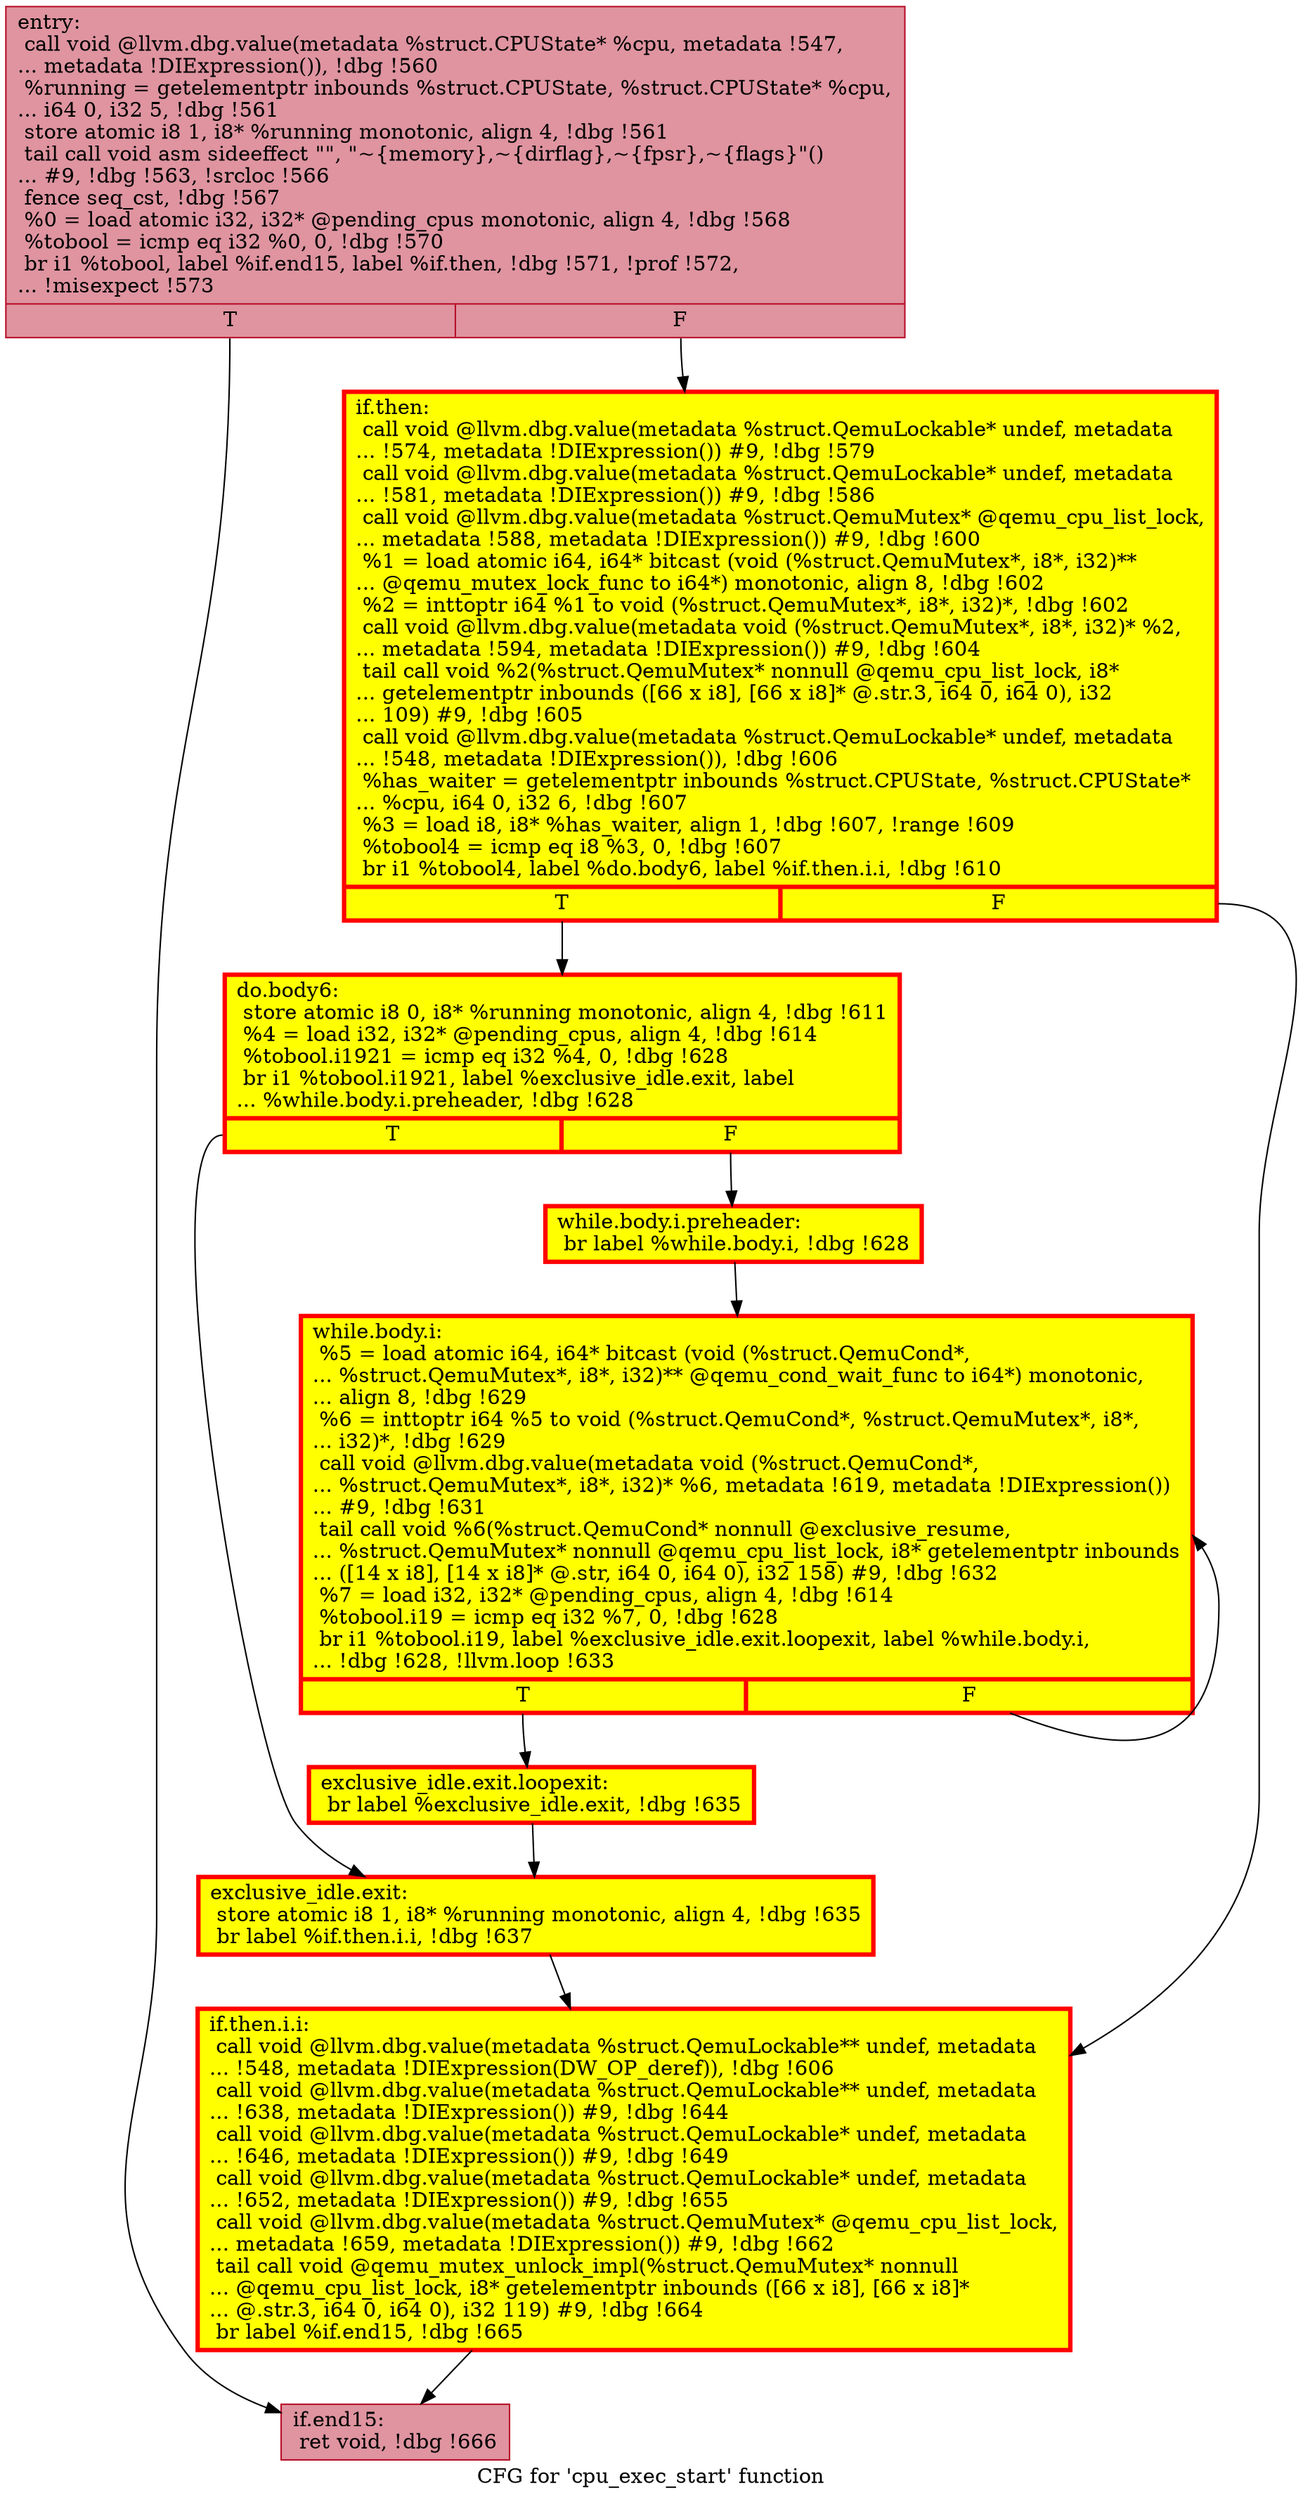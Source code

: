 digraph "CFG for 'cpu_exec_start' function" {
	label="CFG for 'cpu_exec_start' function";

	Node0x5625765b8450 [shape=record,color="#b70d28ff", style=filled, fillcolor="#b70d2870",label="{entry:\l  call void @llvm.dbg.value(metadata %struct.CPUState* %cpu, metadata !547,\l... metadata !DIExpression()), !dbg !560\l  %running = getelementptr inbounds %struct.CPUState, %struct.CPUState* %cpu,\l... i64 0, i32 5, !dbg !561\l  store atomic i8 1, i8* %running monotonic, align 4, !dbg !561\l  tail call void asm sideeffect \"\", \"~\{memory\},~\{dirflag\},~\{fpsr\},~\{flags\}\"()\l... #9, !dbg !563, !srcloc !566\l  fence seq_cst, !dbg !567\l  %0 = load atomic i32, i32* @pending_cpus monotonic, align 4, !dbg !568\l  %tobool = icmp eq i32 %0, 0, !dbg !570\l  br i1 %tobool, label %if.end15, label %if.then, !dbg !571, !prof !572,\l... !misexpect !573\l|{<s0>T|<s1>F}}"];
	Node0x5625765b8450:s0 -> Node0x562576a36170;
	Node0x5625765b8450:s1 -> Node0x562576a36120;
	Node0x562576a36120 [shape=record,penwidth=3.0, style="filled", color="red", fillcolor="yellow",label="{if.then:                                          \l  call void @llvm.dbg.value(metadata %struct.QemuLockable* undef, metadata\l... !574, metadata !DIExpression()) #9, !dbg !579\l  call void @llvm.dbg.value(metadata %struct.QemuLockable* undef, metadata\l... !581, metadata !DIExpression()) #9, !dbg !586\l  call void @llvm.dbg.value(metadata %struct.QemuMutex* @qemu_cpu_list_lock,\l... metadata !588, metadata !DIExpression()) #9, !dbg !600\l  %1 = load atomic i64, i64* bitcast (void (%struct.QemuMutex*, i8*, i32)**\l... @qemu_mutex_lock_func to i64*) monotonic, align 8, !dbg !602\l  %2 = inttoptr i64 %1 to void (%struct.QemuMutex*, i8*, i32)*, !dbg !602\l  call void @llvm.dbg.value(metadata void (%struct.QemuMutex*, i8*, i32)* %2,\l... metadata !594, metadata !DIExpression()) #9, !dbg !604\l  tail call void %2(%struct.QemuMutex* nonnull @qemu_cpu_list_lock, i8*\l... getelementptr inbounds ([66 x i8], [66 x i8]* @.str.3, i64 0, i64 0), i32\l... 109) #9, !dbg !605\l  call void @llvm.dbg.value(metadata %struct.QemuLockable* undef, metadata\l... !548, metadata !DIExpression()), !dbg !606\l  %has_waiter = getelementptr inbounds %struct.CPUState, %struct.CPUState*\l... %cpu, i64 0, i32 6, !dbg !607\l  %3 = load i8, i8* %has_waiter, align 1, !dbg !607, !range !609\l  %tobool4 = icmp eq i8 %3, 0, !dbg !607\l  br i1 %tobool4, label %do.body6, label %if.then.i.i, !dbg !610\l|{<s0>T|<s1>F}}"];
	Node0x562576a36120:s0 -> Node0x562576a4ed10;
	Node0x562576a36120:s1 -> Node0x5625769ebb70;
	Node0x562576a4ed10 [shape=record,penwidth=3.0, style="filled", color="red", fillcolor="yellow",label="{do.body6:                                         \l  store atomic i8 0, i8* %running monotonic, align 4, !dbg !611\l  %4 = load i32, i32* @pending_cpus, align 4, !dbg !614\l  %tobool.i1921 = icmp eq i32 %4, 0, !dbg !628\l  br i1 %tobool.i1921, label %exclusive_idle.exit, label\l... %while.body.i.preheader, !dbg !628\l|{<s0>T|<s1>F}}"];
	Node0x562576a4ed10:s0 -> Node0x562576a5a2f0;
	Node0x562576a4ed10:s1 -> Node0x562576b792a0;
	Node0x562576b792a0 [shape=record,penwidth=3.0, style="filled", color="red", fillcolor="yellow",label="{while.body.i.preheader:                           \l  br label %while.body.i, !dbg !628\l}"];
	Node0x562576b792a0 -> Node0x562576a29d10;
	Node0x562576a29d10 [shape=record,penwidth=3.0, style="filled", color="red", fillcolor="yellow",label="{while.body.i:                                     \l  %5 = load atomic i64, i64* bitcast (void (%struct.QemuCond*,\l... %struct.QemuMutex*, i8*, i32)** @qemu_cond_wait_func to i64*) monotonic,\l... align 8, !dbg !629\l  %6 = inttoptr i64 %5 to void (%struct.QemuCond*, %struct.QemuMutex*, i8*,\l... i32)*, !dbg !629\l  call void @llvm.dbg.value(metadata void (%struct.QemuCond*,\l... %struct.QemuMutex*, i8*, i32)* %6, metadata !619, metadata !DIExpression())\l... #9, !dbg !631\l  tail call void %6(%struct.QemuCond* nonnull @exclusive_resume,\l... %struct.QemuMutex* nonnull @qemu_cpu_list_lock, i8* getelementptr inbounds\l... ([14 x i8], [14 x i8]* @.str, i64 0, i64 0), i32 158) #9, !dbg !632\l  %7 = load i32, i32* @pending_cpus, align 4, !dbg !614\l  %tobool.i19 = icmp eq i32 %7, 0, !dbg !628\l  br i1 %tobool.i19, label %exclusive_idle.exit.loopexit, label %while.body.i,\l... !dbg !628, !llvm.loop !633\l|{<s0>T|<s1>F}}"];
	Node0x562576a29d10:s0 -> Node0x562576b79e60;
	Node0x562576a29d10:s1 -> Node0x562576a29d10;
	Node0x562576b79e60 [shape=record,penwidth=3.0, style="filled", color="red", fillcolor="yellow",label="{exclusive_idle.exit.loopexit:                     \l  br label %exclusive_idle.exit, !dbg !635\l}"];
	Node0x562576b79e60 -> Node0x562576a5a2f0;
	Node0x562576a5a2f0 [shape=record,penwidth=3.0, style="filled", color="red", fillcolor="yellow",label="{exclusive_idle.exit:                              \l  store atomic i8 1, i8* %running monotonic, align 4, !dbg !635\l  br label %if.then.i.i, !dbg !637\l}"];
	Node0x562576a5a2f0 -> Node0x5625769ebb70;
	Node0x5625769ebb70 [shape=record,penwidth=3.0, style="filled", color="red", fillcolor="yellow",label="{if.then.i.i:                                      \l  call void @llvm.dbg.value(metadata %struct.QemuLockable** undef, metadata\l... !548, metadata !DIExpression(DW_OP_deref)), !dbg !606\l  call void @llvm.dbg.value(metadata %struct.QemuLockable** undef, metadata\l... !638, metadata !DIExpression()) #9, !dbg !644\l  call void @llvm.dbg.value(metadata %struct.QemuLockable* undef, metadata\l... !646, metadata !DIExpression()) #9, !dbg !649\l  call void @llvm.dbg.value(metadata %struct.QemuLockable* undef, metadata\l... !652, metadata !DIExpression()) #9, !dbg !655\l  call void @llvm.dbg.value(metadata %struct.QemuMutex* @qemu_cpu_list_lock,\l... metadata !659, metadata !DIExpression()) #9, !dbg !662\l  tail call void @qemu_mutex_unlock_impl(%struct.QemuMutex* nonnull\l... @qemu_cpu_list_lock, i8* getelementptr inbounds ([66 x i8], [66 x i8]*\l... @.str.3, i64 0, i64 0), i32 119) #9, !dbg !664\l  br label %if.end15, !dbg !665\l}"];
	Node0x5625769ebb70 -> Node0x562576a36170;
	Node0x562576a36170 [shape=record,color="#b70d28ff", style=filled, fillcolor="#b70d2870",label="{if.end15:                                         \l  ret void, !dbg !666\l}"];
}
